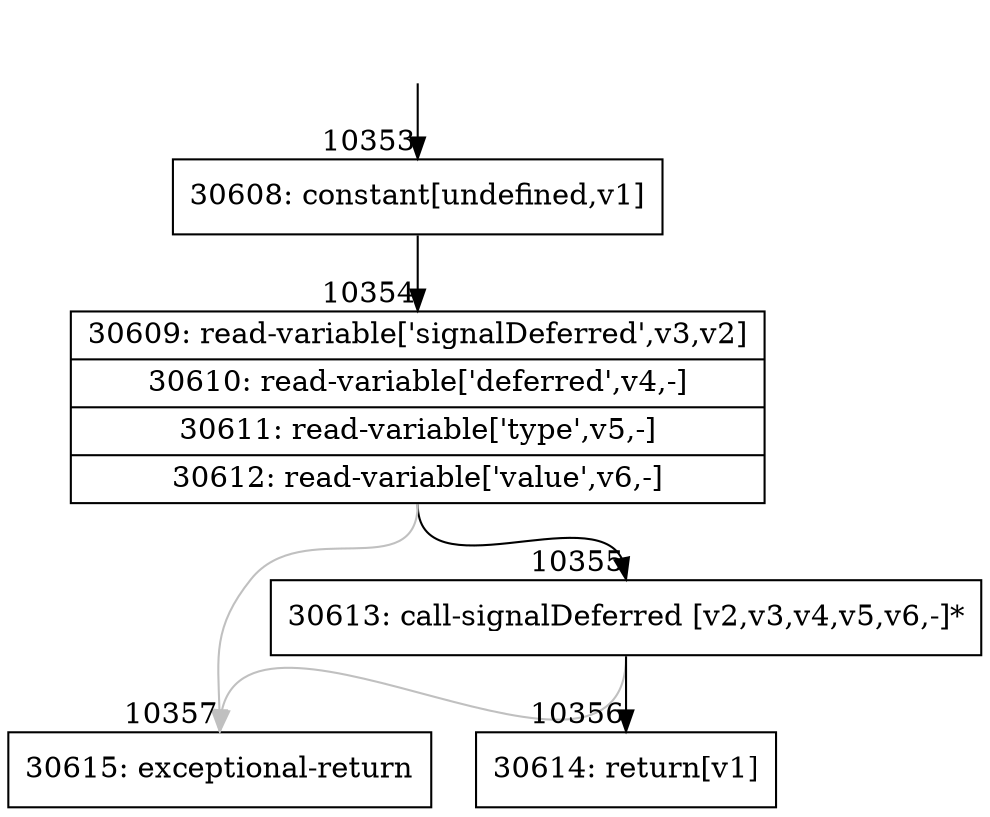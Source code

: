 digraph {
rankdir="TD"
BB_entry748[shape=none,label=""];
BB_entry748 -> BB10353 [tailport=s, headport=n, headlabel="    10353"]
BB10353 [shape=record label="{30608: constant[undefined,v1]}" ] 
BB10353 -> BB10354 [tailport=s, headport=n, headlabel="      10354"]
BB10354 [shape=record label="{30609: read-variable['signalDeferred',v3,v2]|30610: read-variable['deferred',v4,-]|30611: read-variable['type',v5,-]|30612: read-variable['value',v6,-]}" ] 
BB10354 -> BB10355 [tailport=s, headport=n, headlabel="      10355"]
BB10354 -> BB10357 [tailport=s, headport=n, color=gray, headlabel="      10357"]
BB10355 [shape=record label="{30613: call-signalDeferred [v2,v3,v4,v5,v6,-]*}" ] 
BB10355 -> BB10356 [tailport=s, headport=n, headlabel="      10356"]
BB10355 -> BB10357 [tailport=s, headport=n, color=gray]
BB10356 [shape=record label="{30614: return[v1]}" ] 
BB10357 [shape=record label="{30615: exceptional-return}" ] 
//#$~ 14533
}
